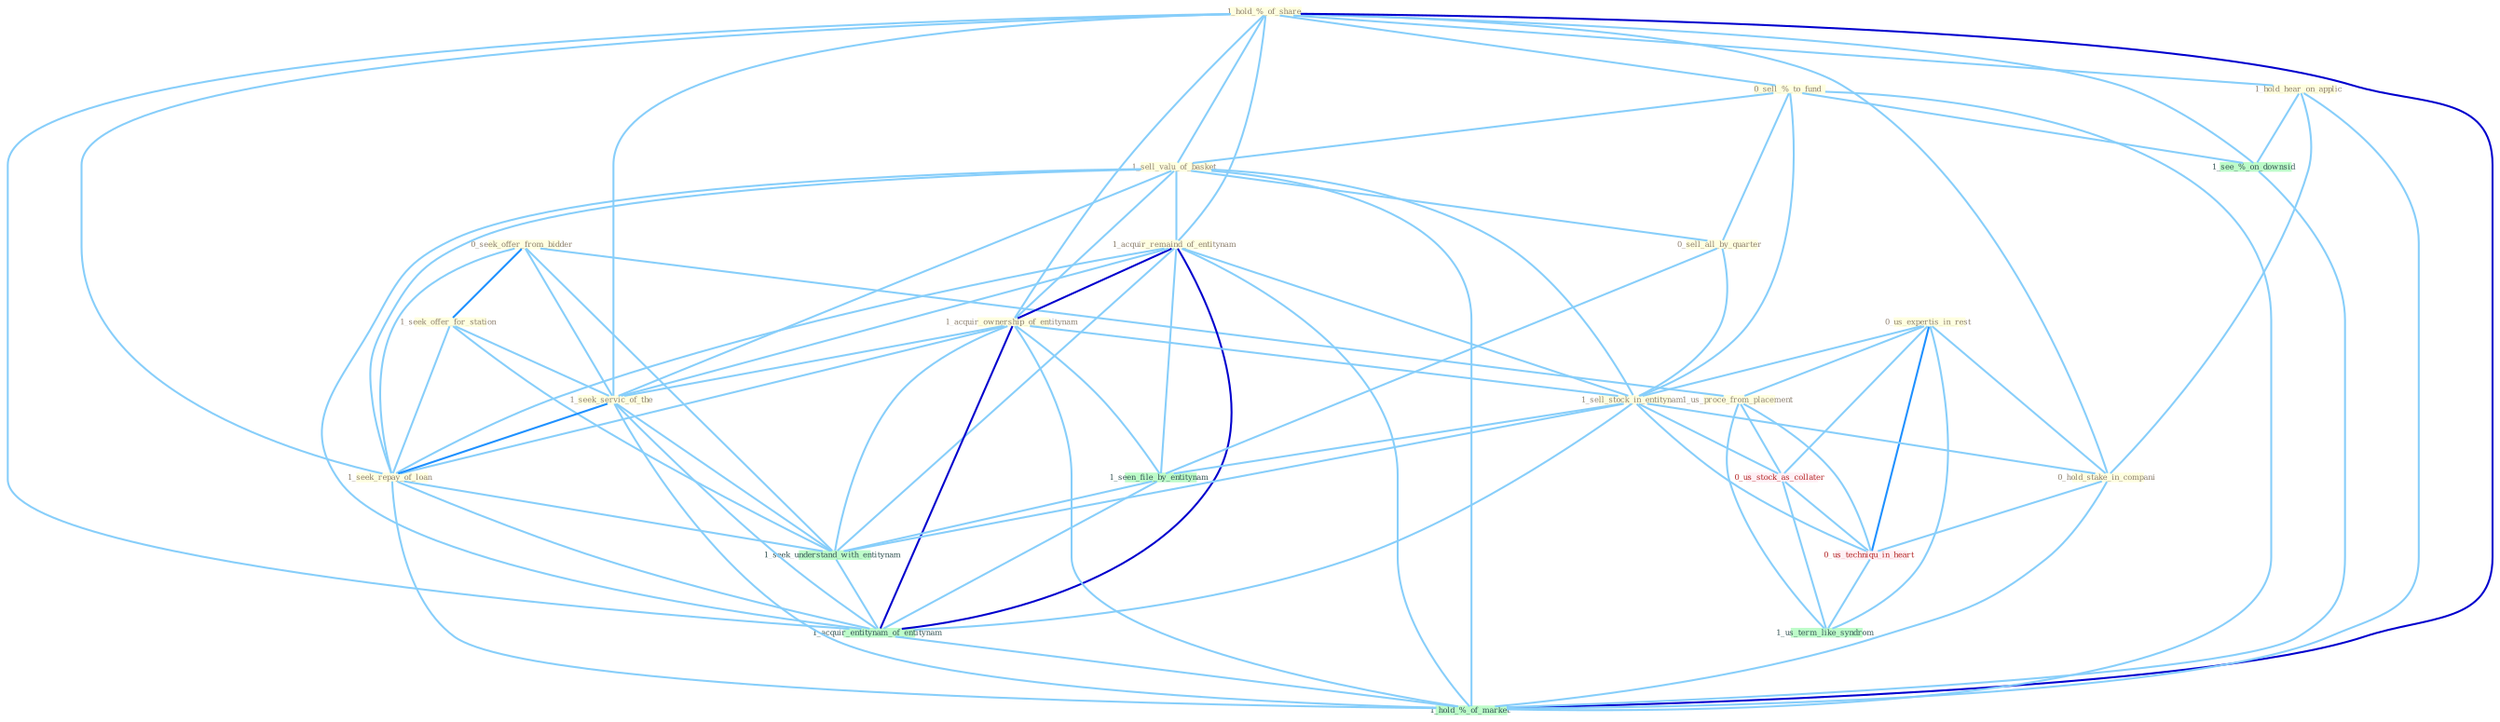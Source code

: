 Graph G{ 
    node
    [shape=polygon,style=filled,width=.5,height=.06,color="#BDFCC9",fixedsize=true,fontsize=4,
    fontcolor="#2f4f4f"];
    {node
    [color="#ffffe0", fontcolor="#8b7d6b"] "1_hold_%_of_share " "0_seek_offer_from_bidder " "0_sell_%_to_fund " "1_sell_valu_of_basket " "0_us_expertis_in_rest " "1_acquir_remaind_of_entitynam " "0_sell_all_by_quarter " "1_seek_offer_for_station " "1_hold_hear_on_applic " "1_acquir_ownership_of_entitynam " "1_us_proce_from_placement " "1_sell_stock_in_entitynam " "1_seek_servic_of_the " "0_hold_stake_in_compani " "1_seek_repay_of_loan "}
{node [color="#fff0f5", fontcolor="#b22222"] "0_us_stock_as_collater " "0_us_techniqu_in_heart "}
edge [color="#B0E2FF"];

	"1_hold_%_of_share " -- "0_sell_%_to_fund " [w="1", color="#87cefa" ];
	"1_hold_%_of_share " -- "1_sell_valu_of_basket " [w="1", color="#87cefa" ];
	"1_hold_%_of_share " -- "1_acquir_remaind_of_entitynam " [w="1", color="#87cefa" ];
	"1_hold_%_of_share " -- "1_hold_hear_on_applic " [w="1", color="#87cefa" ];
	"1_hold_%_of_share " -- "1_acquir_ownership_of_entitynam " [w="1", color="#87cefa" ];
	"1_hold_%_of_share " -- "1_seek_servic_of_the " [w="1", color="#87cefa" ];
	"1_hold_%_of_share " -- "0_hold_stake_in_compani " [w="1", color="#87cefa" ];
	"1_hold_%_of_share " -- "1_seek_repay_of_loan " [w="1", color="#87cefa" ];
	"1_hold_%_of_share " -- "1_acquir_entitynam_of_entitynam " [w="1", color="#87cefa" ];
	"1_hold_%_of_share " -- "1_see_%_on_downsid " [w="1", color="#87cefa" ];
	"1_hold_%_of_share " -- "1_hold_%_of_market " [w="3", color="#0000cd" , len=0.6];
	"0_seek_offer_from_bidder " -- "1_seek_offer_for_station " [w="2", color="#1e90ff" , len=0.8];
	"0_seek_offer_from_bidder " -- "1_us_proce_from_placement " [w="1", color="#87cefa" ];
	"0_seek_offer_from_bidder " -- "1_seek_servic_of_the " [w="1", color="#87cefa" ];
	"0_seek_offer_from_bidder " -- "1_seek_repay_of_loan " [w="1", color="#87cefa" ];
	"0_seek_offer_from_bidder " -- "1_seek_understand_with_entitynam " [w="1", color="#87cefa" ];
	"0_sell_%_to_fund " -- "1_sell_valu_of_basket " [w="1", color="#87cefa" ];
	"0_sell_%_to_fund " -- "0_sell_all_by_quarter " [w="1", color="#87cefa" ];
	"0_sell_%_to_fund " -- "1_sell_stock_in_entitynam " [w="1", color="#87cefa" ];
	"0_sell_%_to_fund " -- "1_see_%_on_downsid " [w="1", color="#87cefa" ];
	"0_sell_%_to_fund " -- "1_hold_%_of_market " [w="1", color="#87cefa" ];
	"1_sell_valu_of_basket " -- "1_acquir_remaind_of_entitynam " [w="1", color="#87cefa" ];
	"1_sell_valu_of_basket " -- "0_sell_all_by_quarter " [w="1", color="#87cefa" ];
	"1_sell_valu_of_basket " -- "1_acquir_ownership_of_entitynam " [w="1", color="#87cefa" ];
	"1_sell_valu_of_basket " -- "1_sell_stock_in_entitynam " [w="1", color="#87cefa" ];
	"1_sell_valu_of_basket " -- "1_seek_servic_of_the " [w="1", color="#87cefa" ];
	"1_sell_valu_of_basket " -- "1_seek_repay_of_loan " [w="1", color="#87cefa" ];
	"1_sell_valu_of_basket " -- "1_acquir_entitynam_of_entitynam " [w="1", color="#87cefa" ];
	"1_sell_valu_of_basket " -- "1_hold_%_of_market " [w="1", color="#87cefa" ];
	"0_us_expertis_in_rest " -- "1_us_proce_from_placement " [w="1", color="#87cefa" ];
	"0_us_expertis_in_rest " -- "1_sell_stock_in_entitynam " [w="1", color="#87cefa" ];
	"0_us_expertis_in_rest " -- "0_hold_stake_in_compani " [w="1", color="#87cefa" ];
	"0_us_expertis_in_rest " -- "0_us_stock_as_collater " [w="1", color="#87cefa" ];
	"0_us_expertis_in_rest " -- "0_us_techniqu_in_heart " [w="2", color="#1e90ff" , len=0.8];
	"0_us_expertis_in_rest " -- "1_us_term_like_syndrom " [w="1", color="#87cefa" ];
	"1_acquir_remaind_of_entitynam " -- "1_acquir_ownership_of_entitynam " [w="3", color="#0000cd" , len=0.6];
	"1_acquir_remaind_of_entitynam " -- "1_sell_stock_in_entitynam " [w="1", color="#87cefa" ];
	"1_acquir_remaind_of_entitynam " -- "1_seek_servic_of_the " [w="1", color="#87cefa" ];
	"1_acquir_remaind_of_entitynam " -- "1_seek_repay_of_loan " [w="1", color="#87cefa" ];
	"1_acquir_remaind_of_entitynam " -- "1_seen_file_by_entitynam " [w="1", color="#87cefa" ];
	"1_acquir_remaind_of_entitynam " -- "1_seek_understand_with_entitynam " [w="1", color="#87cefa" ];
	"1_acquir_remaind_of_entitynam " -- "1_acquir_entitynam_of_entitynam " [w="3", color="#0000cd" , len=0.6];
	"1_acquir_remaind_of_entitynam " -- "1_hold_%_of_market " [w="1", color="#87cefa" ];
	"0_sell_all_by_quarter " -- "1_sell_stock_in_entitynam " [w="1", color="#87cefa" ];
	"0_sell_all_by_quarter " -- "1_seen_file_by_entitynam " [w="1", color="#87cefa" ];
	"1_seek_offer_for_station " -- "1_seek_servic_of_the " [w="1", color="#87cefa" ];
	"1_seek_offer_for_station " -- "1_seek_repay_of_loan " [w="1", color="#87cefa" ];
	"1_seek_offer_for_station " -- "1_seek_understand_with_entitynam " [w="1", color="#87cefa" ];
	"1_hold_hear_on_applic " -- "0_hold_stake_in_compani " [w="1", color="#87cefa" ];
	"1_hold_hear_on_applic " -- "1_see_%_on_downsid " [w="1", color="#87cefa" ];
	"1_hold_hear_on_applic " -- "1_hold_%_of_market " [w="1", color="#87cefa" ];
	"1_acquir_ownership_of_entitynam " -- "1_sell_stock_in_entitynam " [w="1", color="#87cefa" ];
	"1_acquir_ownership_of_entitynam " -- "1_seek_servic_of_the " [w="1", color="#87cefa" ];
	"1_acquir_ownership_of_entitynam " -- "1_seek_repay_of_loan " [w="1", color="#87cefa" ];
	"1_acquir_ownership_of_entitynam " -- "1_seen_file_by_entitynam " [w="1", color="#87cefa" ];
	"1_acquir_ownership_of_entitynam " -- "1_seek_understand_with_entitynam " [w="1", color="#87cefa" ];
	"1_acquir_ownership_of_entitynam " -- "1_acquir_entitynam_of_entitynam " [w="3", color="#0000cd" , len=0.6];
	"1_acquir_ownership_of_entitynam " -- "1_hold_%_of_market " [w="1", color="#87cefa" ];
	"1_us_proce_from_placement " -- "0_us_stock_as_collater " [w="1", color="#87cefa" ];
	"1_us_proce_from_placement " -- "0_us_techniqu_in_heart " [w="1", color="#87cefa" ];
	"1_us_proce_from_placement " -- "1_us_term_like_syndrom " [w="1", color="#87cefa" ];
	"1_sell_stock_in_entitynam " -- "0_hold_stake_in_compani " [w="1", color="#87cefa" ];
	"1_sell_stock_in_entitynam " -- "1_seen_file_by_entitynam " [w="1", color="#87cefa" ];
	"1_sell_stock_in_entitynam " -- "0_us_stock_as_collater " [w="1", color="#87cefa" ];
	"1_sell_stock_in_entitynam " -- "1_seek_understand_with_entitynam " [w="1", color="#87cefa" ];
	"1_sell_stock_in_entitynam " -- "1_acquir_entitynam_of_entitynam " [w="1", color="#87cefa" ];
	"1_sell_stock_in_entitynam " -- "0_us_techniqu_in_heart " [w="1", color="#87cefa" ];
	"1_seek_servic_of_the " -- "1_seek_repay_of_loan " [w="2", color="#1e90ff" , len=0.8];
	"1_seek_servic_of_the " -- "1_seek_understand_with_entitynam " [w="1", color="#87cefa" ];
	"1_seek_servic_of_the " -- "1_acquir_entitynam_of_entitynam " [w="1", color="#87cefa" ];
	"1_seek_servic_of_the " -- "1_hold_%_of_market " [w="1", color="#87cefa" ];
	"0_hold_stake_in_compani " -- "0_us_techniqu_in_heart " [w="1", color="#87cefa" ];
	"0_hold_stake_in_compani " -- "1_hold_%_of_market " [w="1", color="#87cefa" ];
	"1_seek_repay_of_loan " -- "1_seek_understand_with_entitynam " [w="1", color="#87cefa" ];
	"1_seek_repay_of_loan " -- "1_acquir_entitynam_of_entitynam " [w="1", color="#87cefa" ];
	"1_seek_repay_of_loan " -- "1_hold_%_of_market " [w="1", color="#87cefa" ];
	"1_seen_file_by_entitynam " -- "1_seek_understand_with_entitynam " [w="1", color="#87cefa" ];
	"1_seen_file_by_entitynam " -- "1_acquir_entitynam_of_entitynam " [w="1", color="#87cefa" ];
	"0_us_stock_as_collater " -- "0_us_techniqu_in_heart " [w="1", color="#87cefa" ];
	"0_us_stock_as_collater " -- "1_us_term_like_syndrom " [w="1", color="#87cefa" ];
	"1_seek_understand_with_entitynam " -- "1_acquir_entitynam_of_entitynam " [w="1", color="#87cefa" ];
	"1_acquir_entitynam_of_entitynam " -- "1_hold_%_of_market " [w="1", color="#87cefa" ];
	"0_us_techniqu_in_heart " -- "1_us_term_like_syndrom " [w="1", color="#87cefa" ];
	"1_see_%_on_downsid " -- "1_hold_%_of_market " [w="1", color="#87cefa" ];
}